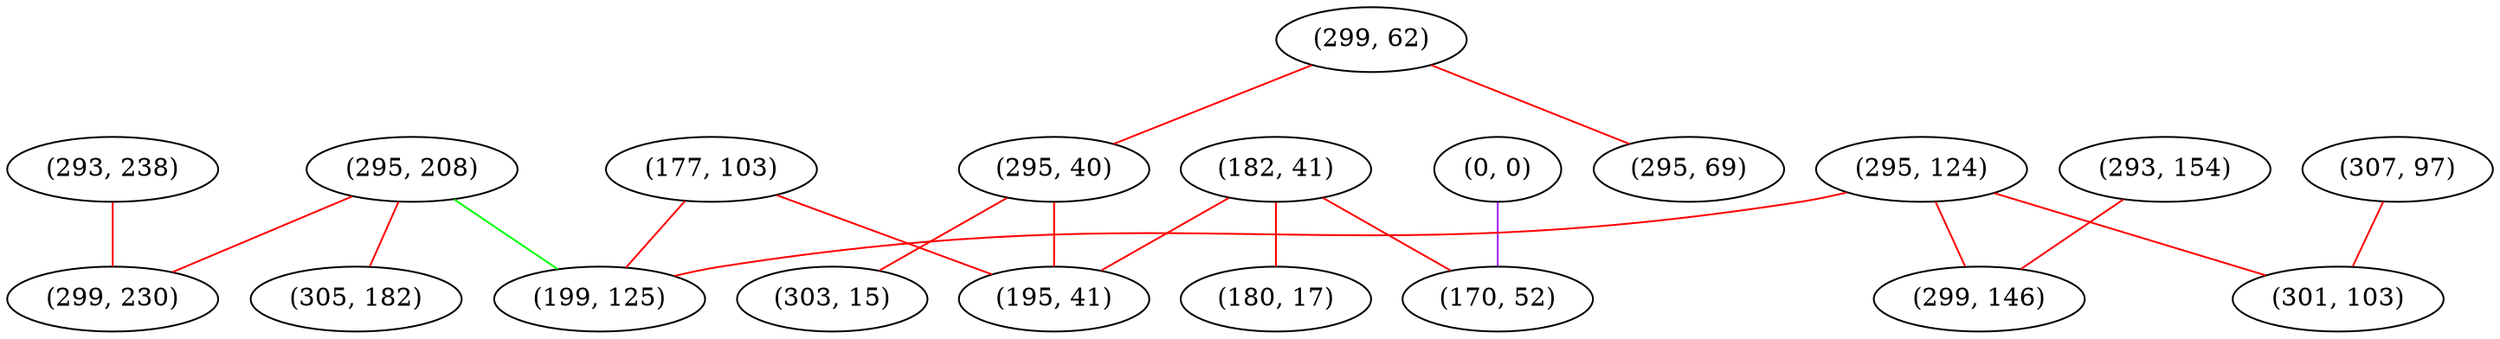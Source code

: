 graph "" {
"(293, 238)";
"(307, 97)";
"(299, 62)";
"(177, 103)";
"(295, 40)";
"(293, 154)";
"(0, 0)";
"(295, 69)";
"(182, 41)";
"(195, 41)";
"(295, 208)";
"(170, 52)";
"(295, 124)";
"(305, 182)";
"(299, 146)";
"(199, 125)";
"(180, 17)";
"(303, 15)";
"(299, 230)";
"(301, 103)";
"(293, 238)" -- "(299, 230)"  [color=red, key=0, weight=1];
"(307, 97)" -- "(301, 103)"  [color=red, key=0, weight=1];
"(299, 62)" -- "(295, 69)"  [color=red, key=0, weight=1];
"(299, 62)" -- "(295, 40)"  [color=red, key=0, weight=1];
"(177, 103)" -- "(195, 41)"  [color=red, key=0, weight=1];
"(177, 103)" -- "(199, 125)"  [color=red, key=0, weight=1];
"(295, 40)" -- "(195, 41)"  [color=red, key=0, weight=1];
"(295, 40)" -- "(303, 15)"  [color=red, key=0, weight=1];
"(293, 154)" -- "(299, 146)"  [color=red, key=0, weight=1];
"(0, 0)" -- "(170, 52)"  [color=purple, key=0, weight=4];
"(182, 41)" -- "(195, 41)"  [color=red, key=0, weight=1];
"(182, 41)" -- "(180, 17)"  [color=red, key=0, weight=1];
"(182, 41)" -- "(170, 52)"  [color=red, key=0, weight=1];
"(295, 208)" -- "(199, 125)"  [color=green, key=0, weight=2];
"(295, 208)" -- "(305, 182)"  [color=red, key=0, weight=1];
"(295, 208)" -- "(299, 230)"  [color=red, key=0, weight=1];
"(295, 124)" -- "(299, 146)"  [color=red, key=0, weight=1];
"(295, 124)" -- "(199, 125)"  [color=red, key=0, weight=1];
"(295, 124)" -- "(301, 103)"  [color=red, key=0, weight=1];
}
